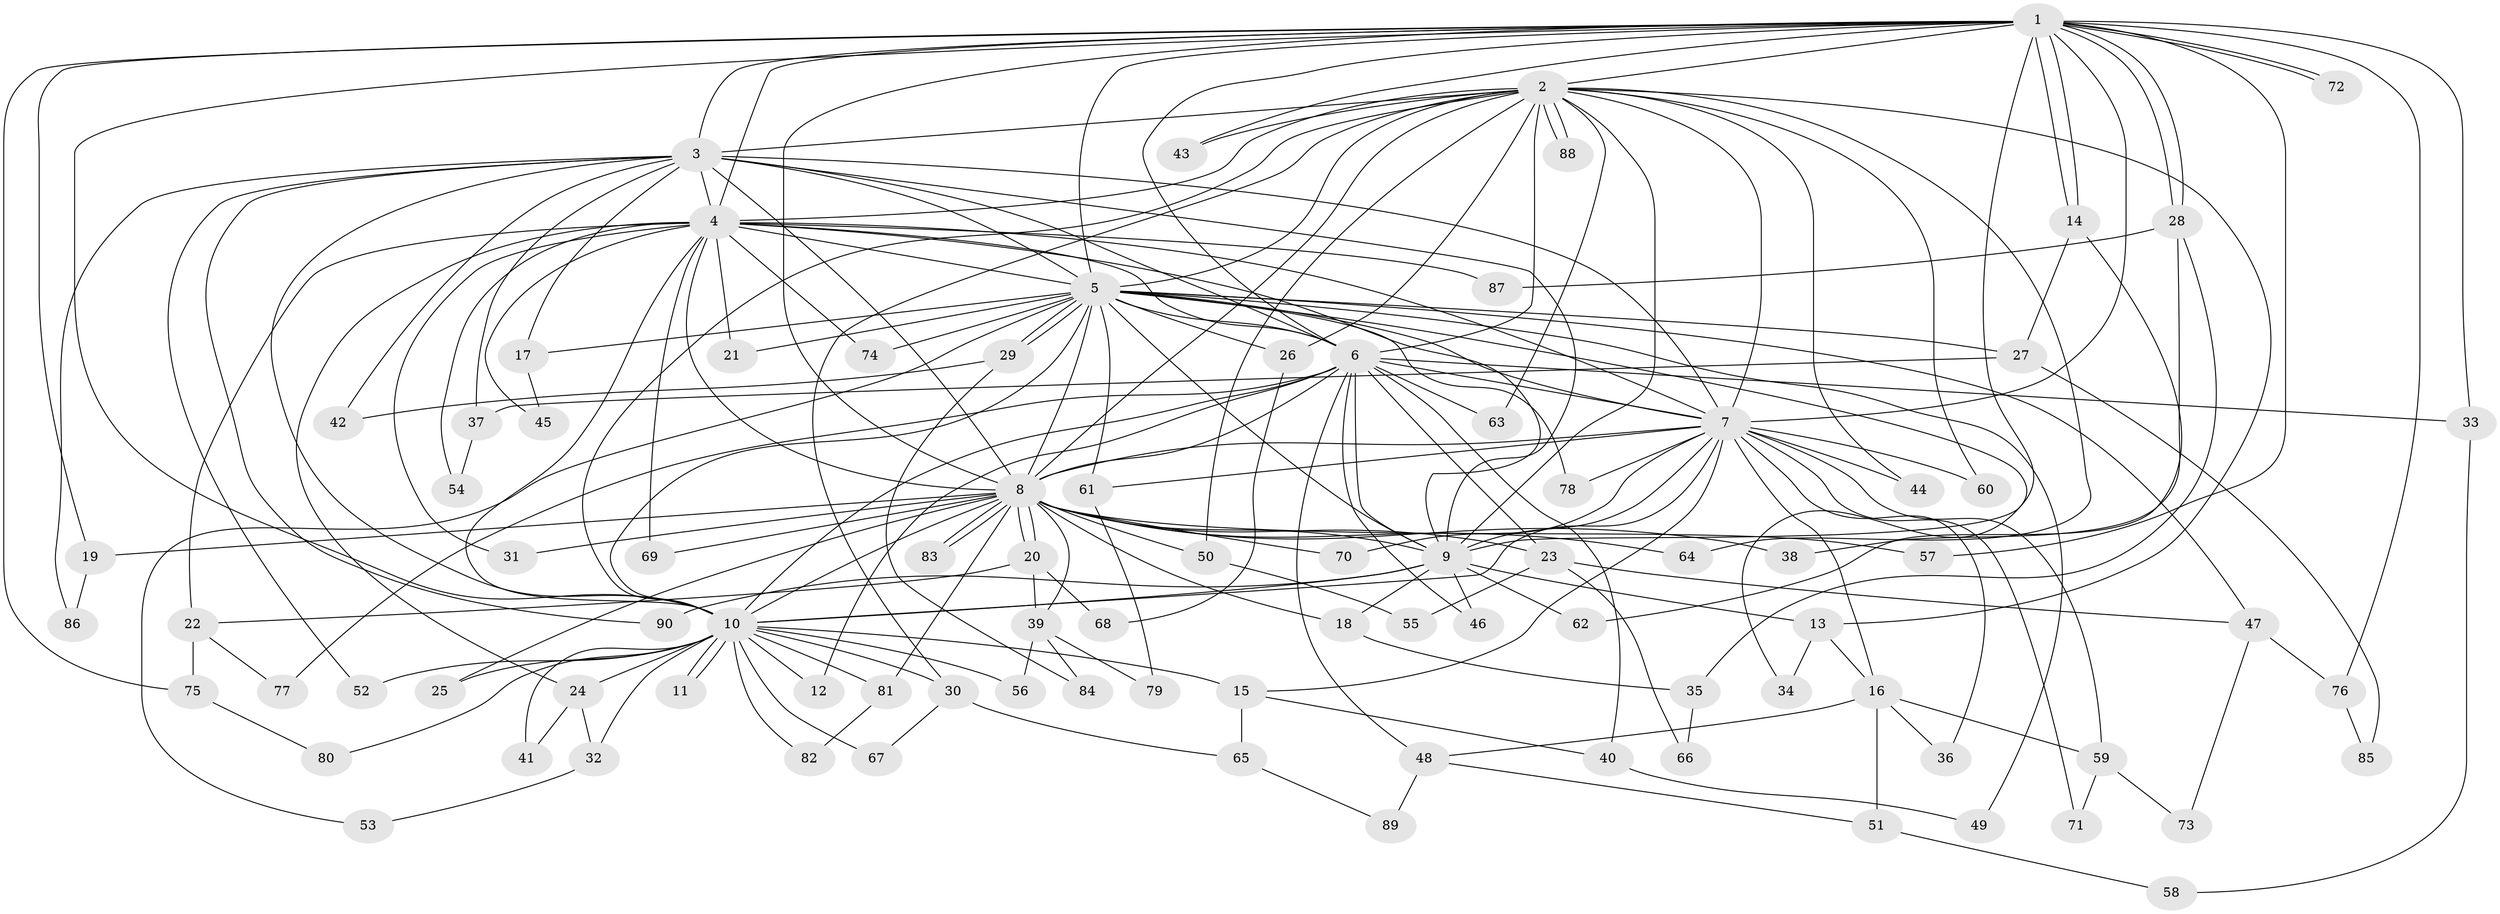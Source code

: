 // coarse degree distribution, {22: 0.015873015873015872, 17: 0.015873015873015872, 24: 0.015873015873015872, 2: 0.4603174603174603, 3: 0.15873015873015872, 1: 0.15873015873015872, 5: 0.047619047619047616, 4: 0.09523809523809523, 19: 0.015873015873015872, 13: 0.015873015873015872}
// Generated by graph-tools (version 1.1) at 2025/46/03/04/25 21:46:22]
// undirected, 90 vertices, 205 edges
graph export_dot {
graph [start="1"]
  node [color=gray90,style=filled];
  1;
  2;
  3;
  4;
  5;
  6;
  7;
  8;
  9;
  10;
  11;
  12;
  13;
  14;
  15;
  16;
  17;
  18;
  19;
  20;
  21;
  22;
  23;
  24;
  25;
  26;
  27;
  28;
  29;
  30;
  31;
  32;
  33;
  34;
  35;
  36;
  37;
  38;
  39;
  40;
  41;
  42;
  43;
  44;
  45;
  46;
  47;
  48;
  49;
  50;
  51;
  52;
  53;
  54;
  55;
  56;
  57;
  58;
  59;
  60;
  61;
  62;
  63;
  64;
  65;
  66;
  67;
  68;
  69;
  70;
  71;
  72;
  73;
  74;
  75;
  76;
  77;
  78;
  79;
  80;
  81;
  82;
  83;
  84;
  85;
  86;
  87;
  88;
  89;
  90;
  1 -- 2;
  1 -- 3;
  1 -- 4;
  1 -- 5;
  1 -- 6;
  1 -- 7;
  1 -- 8;
  1 -- 9;
  1 -- 10;
  1 -- 14;
  1 -- 14;
  1 -- 19;
  1 -- 28;
  1 -- 28;
  1 -- 33;
  1 -- 43;
  1 -- 57;
  1 -- 72;
  1 -- 72;
  1 -- 75;
  1 -- 76;
  2 -- 3;
  2 -- 4;
  2 -- 5;
  2 -- 6;
  2 -- 7;
  2 -- 8;
  2 -- 9;
  2 -- 10;
  2 -- 13;
  2 -- 26;
  2 -- 30;
  2 -- 43;
  2 -- 44;
  2 -- 50;
  2 -- 60;
  2 -- 63;
  2 -- 64;
  2 -- 88;
  2 -- 88;
  3 -- 4;
  3 -- 5;
  3 -- 6;
  3 -- 7;
  3 -- 8;
  3 -- 9;
  3 -- 10;
  3 -- 17;
  3 -- 37;
  3 -- 42;
  3 -- 52;
  3 -- 86;
  3 -- 90;
  4 -- 5;
  4 -- 6;
  4 -- 7;
  4 -- 8;
  4 -- 9;
  4 -- 10;
  4 -- 21;
  4 -- 22;
  4 -- 24;
  4 -- 31;
  4 -- 45;
  4 -- 54;
  4 -- 69;
  4 -- 74;
  4 -- 87;
  5 -- 6;
  5 -- 7;
  5 -- 8;
  5 -- 9;
  5 -- 10;
  5 -- 17;
  5 -- 21;
  5 -- 26;
  5 -- 27;
  5 -- 29;
  5 -- 29;
  5 -- 34;
  5 -- 47;
  5 -- 49;
  5 -- 53;
  5 -- 61;
  5 -- 74;
  5 -- 78;
  6 -- 7;
  6 -- 8;
  6 -- 9;
  6 -- 10;
  6 -- 12;
  6 -- 23;
  6 -- 33;
  6 -- 40;
  6 -- 46;
  6 -- 48;
  6 -- 63;
  6 -- 77;
  7 -- 8;
  7 -- 9;
  7 -- 10;
  7 -- 15;
  7 -- 16;
  7 -- 36;
  7 -- 44;
  7 -- 59;
  7 -- 60;
  7 -- 61;
  7 -- 70;
  7 -- 71;
  7 -- 78;
  8 -- 9;
  8 -- 10;
  8 -- 18;
  8 -- 19;
  8 -- 20;
  8 -- 20;
  8 -- 23;
  8 -- 25;
  8 -- 31;
  8 -- 38;
  8 -- 39;
  8 -- 50;
  8 -- 57;
  8 -- 64;
  8 -- 69;
  8 -- 70;
  8 -- 81;
  8 -- 83;
  8 -- 83;
  9 -- 10;
  9 -- 13;
  9 -- 18;
  9 -- 46;
  9 -- 62;
  9 -- 90;
  10 -- 11;
  10 -- 11;
  10 -- 12;
  10 -- 15;
  10 -- 24;
  10 -- 25;
  10 -- 30;
  10 -- 32;
  10 -- 41;
  10 -- 52;
  10 -- 56;
  10 -- 67;
  10 -- 80;
  10 -- 81;
  10 -- 82;
  13 -- 16;
  13 -- 34;
  14 -- 27;
  14 -- 62;
  15 -- 40;
  15 -- 65;
  16 -- 36;
  16 -- 48;
  16 -- 51;
  16 -- 59;
  17 -- 45;
  18 -- 35;
  19 -- 86;
  20 -- 22;
  20 -- 39;
  20 -- 68;
  22 -- 75;
  22 -- 77;
  23 -- 47;
  23 -- 55;
  23 -- 66;
  24 -- 32;
  24 -- 41;
  26 -- 68;
  27 -- 37;
  27 -- 85;
  28 -- 35;
  28 -- 38;
  28 -- 87;
  29 -- 42;
  29 -- 84;
  30 -- 65;
  30 -- 67;
  32 -- 53;
  33 -- 58;
  35 -- 66;
  37 -- 54;
  39 -- 56;
  39 -- 79;
  39 -- 84;
  40 -- 49;
  47 -- 73;
  47 -- 76;
  48 -- 51;
  48 -- 89;
  50 -- 55;
  51 -- 58;
  59 -- 71;
  59 -- 73;
  61 -- 79;
  65 -- 89;
  75 -- 80;
  76 -- 85;
  81 -- 82;
}
